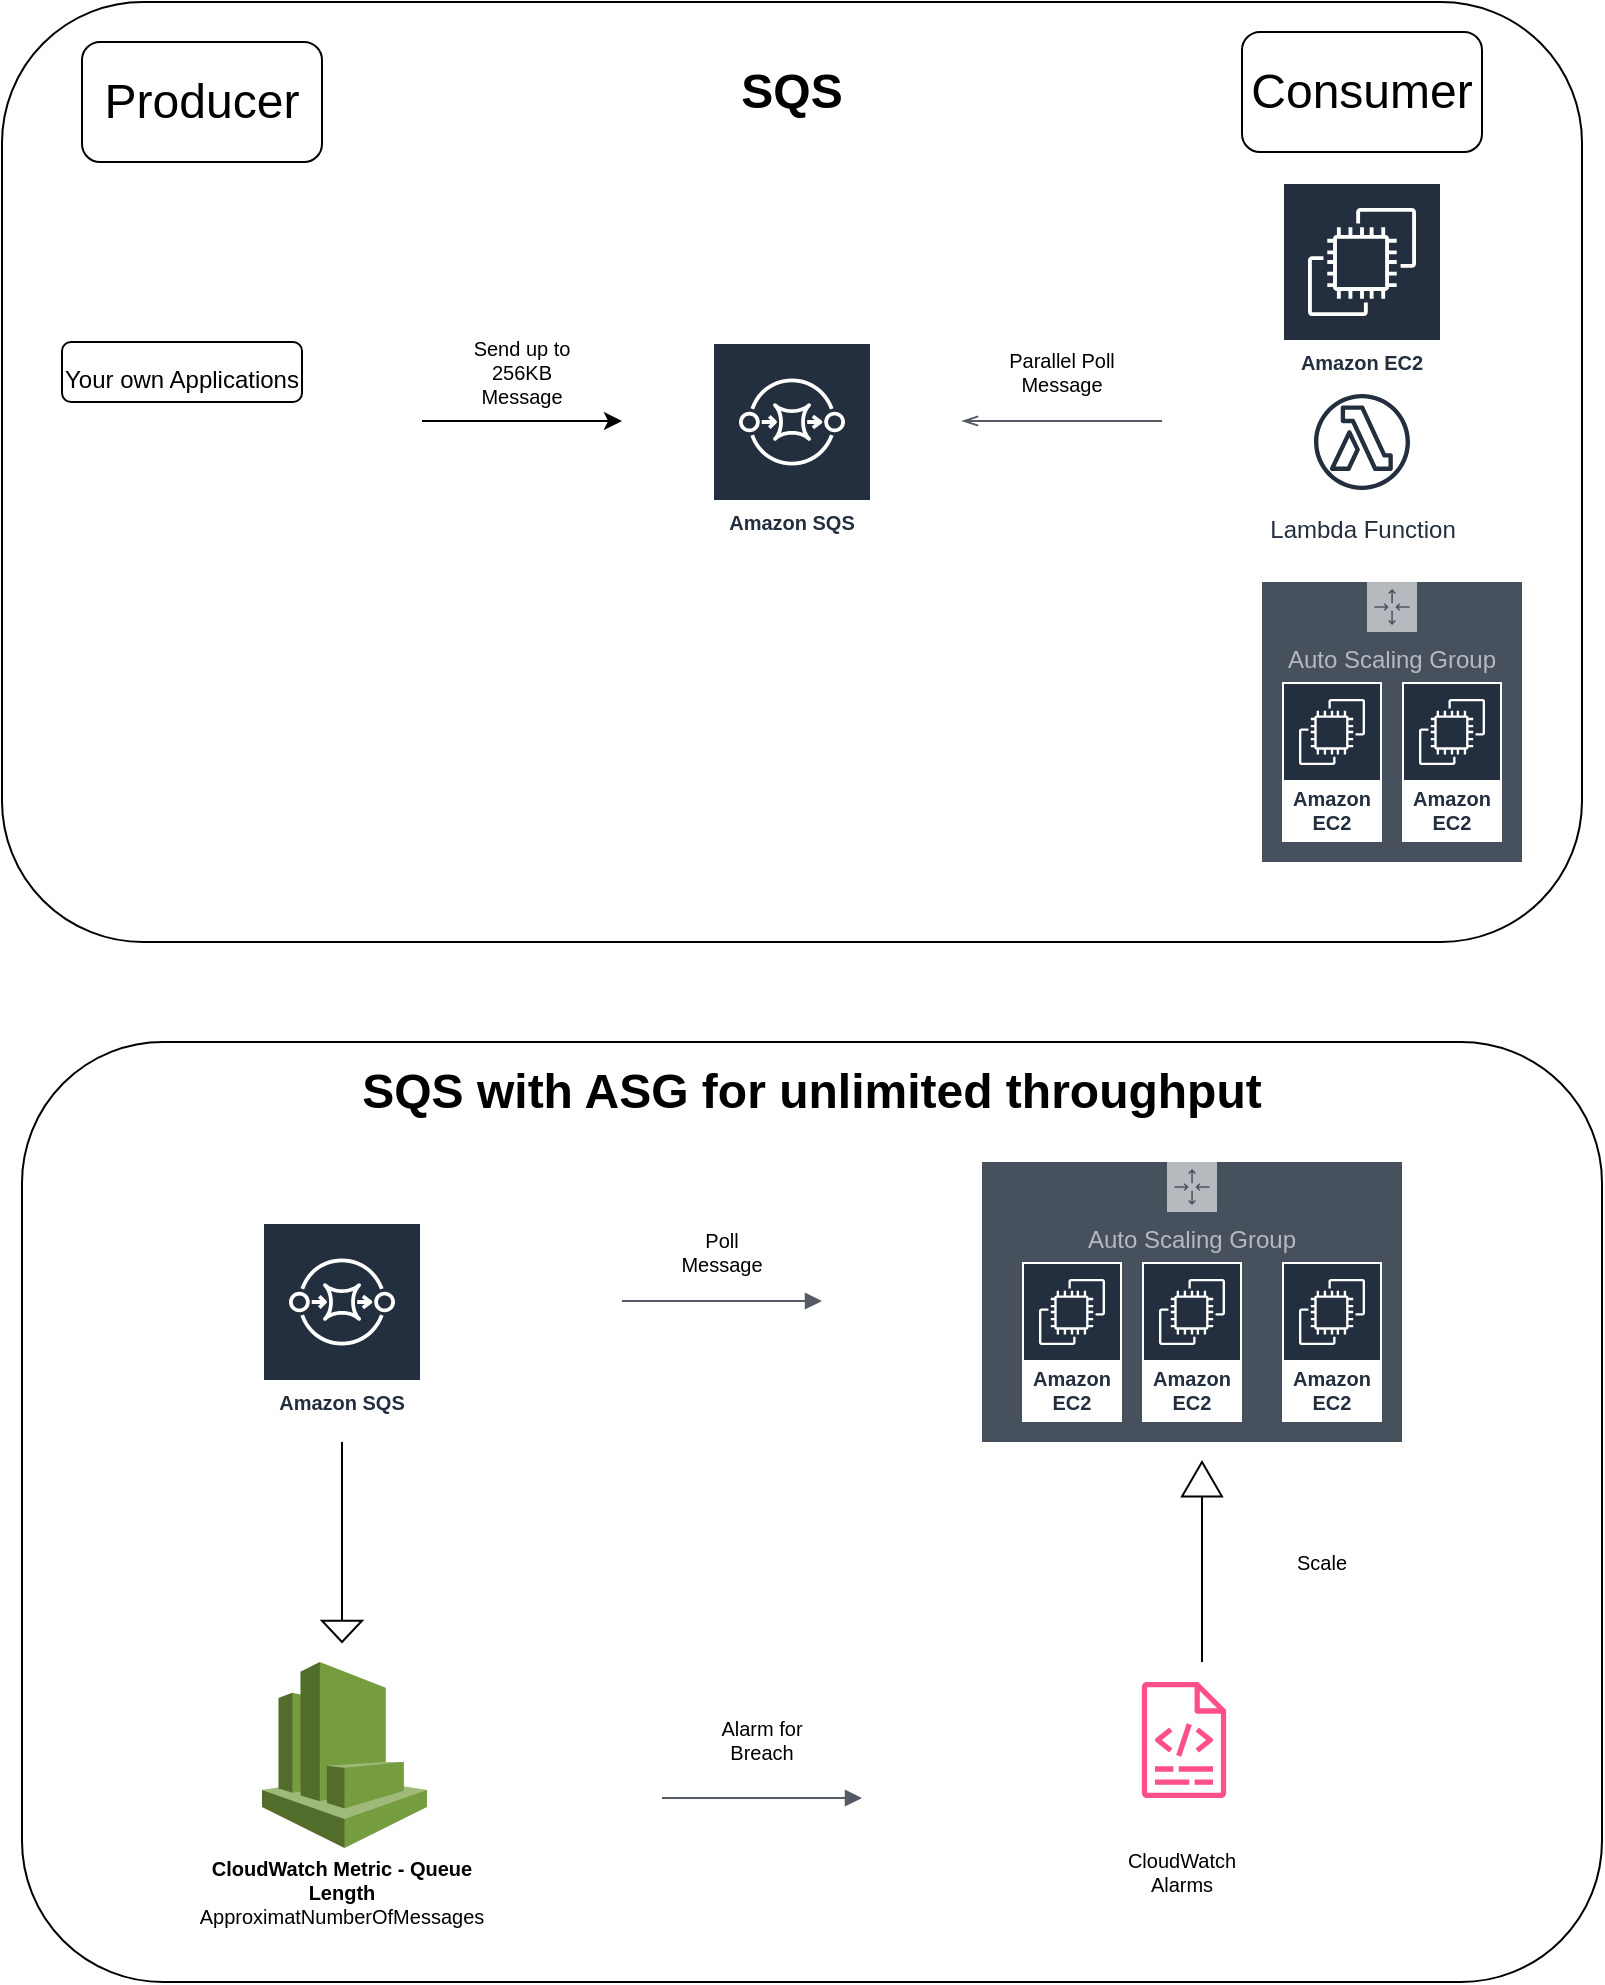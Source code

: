 <mxfile version="15.4.3" type="github">
  <diagram id="aU0tRZ-xjFhMleH86wgd" name="Page-1">
    <mxGraphModel dx="981" dy="591" grid="1" gridSize="10" guides="1" tooltips="1" connect="1" arrows="1" fold="1" page="1" pageScale="1" pageWidth="850" pageHeight="1100" math="0" shadow="0">
      <root>
        <mxCell id="0" />
        <mxCell id="1" parent="0" />
        <mxCell id="4YTZyynq5s7J0I8rrp6l-3" value="" style="rounded=1;whiteSpace=wrap;html=1;" vertex="1" parent="1">
          <mxGeometry x="30" y="70" width="790" height="470" as="geometry" />
        </mxCell>
        <mxCell id="4YTZyynq5s7J0I8rrp6l-4" value="&lt;font style=&quot;font-size: 24px&quot;&gt;SQS&lt;/font&gt;" style="text;html=1;strokeColor=none;fillColor=none;align=center;verticalAlign=middle;whiteSpace=wrap;rounded=0;fontStyle=1" vertex="1" parent="1">
          <mxGeometry x="395" y="100" width="60" height="30" as="geometry" />
        </mxCell>
        <mxCell id="4YTZyynq5s7J0I8rrp6l-5" value="Amazon SQS" style="sketch=0;outlineConnect=0;fontColor=#232F3E;gradientColor=none;strokeColor=#ffffff;fillColor=#232F3E;dashed=0;verticalLabelPosition=middle;verticalAlign=bottom;align=center;html=1;whiteSpace=wrap;fontSize=10;fontStyle=1;spacing=3;shape=mxgraph.aws4.productIcon;prIcon=mxgraph.aws4.sqs;" vertex="1" parent="1">
          <mxGeometry x="385" y="240" width="80" height="100" as="geometry" />
        </mxCell>
        <mxCell id="4YTZyynq5s7J0I8rrp6l-6" value="Producer" style="rounded=1;whiteSpace=wrap;html=1;fontSize=24;" vertex="1" parent="1">
          <mxGeometry x="70" y="90" width="120" height="60" as="geometry" />
        </mxCell>
        <mxCell id="4YTZyynq5s7J0I8rrp6l-8" value="Consumer" style="rounded=1;whiteSpace=wrap;html=1;fontSize=24;" vertex="1" parent="1">
          <mxGeometry x="650" y="85" width="120" height="60" as="geometry" />
        </mxCell>
        <mxCell id="4YTZyynq5s7J0I8rrp6l-12" value="" style="endArrow=classic;html=1;rounded=0;fontSize=24;edgeStyle=orthogonalEdgeStyle;" edge="1" parent="1">
          <mxGeometry relative="1" as="geometry">
            <mxPoint x="240" y="279.5" as="sourcePoint" />
            <mxPoint x="340" y="279.5" as="targetPoint" />
          </mxGeometry>
        </mxCell>
        <mxCell id="4YTZyynq5s7J0I8rrp6l-18" value="" style="edgeStyle=orthogonalEdgeStyle;html=1;endArrow=none;elbow=vertical;startArrow=openThin;startFill=0;strokeColor=#545B64;rounded=0;fontSize=10;" edge="1" parent="1">
          <mxGeometry width="100" relative="1" as="geometry">
            <mxPoint x="510" y="279.5" as="sourcePoint" />
            <mxPoint x="610" y="279.5" as="targetPoint" />
          </mxGeometry>
        </mxCell>
        <mxCell id="4YTZyynq5s7J0I8rrp6l-19" value="Send up to 256KB Message" style="text;html=1;strokeColor=none;fillColor=none;align=center;verticalAlign=middle;whiteSpace=wrap;rounded=0;fontSize=10;" vertex="1" parent="1">
          <mxGeometry x="260" y="240" width="60" height="30" as="geometry" />
        </mxCell>
        <mxCell id="4YTZyynq5s7J0I8rrp6l-20" value="Parallel Poll Message" style="text;html=1;strokeColor=none;fillColor=none;align=center;verticalAlign=middle;whiteSpace=wrap;rounded=0;fontSize=10;" vertex="1" parent="1">
          <mxGeometry x="530" y="240" width="60" height="30" as="geometry" />
        </mxCell>
        <mxCell id="4YTZyynq5s7J0I8rrp6l-21" value="Amazon EC2" style="sketch=0;outlineConnect=0;fontColor=#232F3E;gradientColor=none;strokeColor=#ffffff;fillColor=#232F3E;dashed=0;verticalLabelPosition=middle;verticalAlign=bottom;align=center;html=1;whiteSpace=wrap;fontSize=10;fontStyle=1;spacing=3;shape=mxgraph.aws4.productIcon;prIcon=mxgraph.aws4.ec2;" vertex="1" parent="1">
          <mxGeometry x="670" y="160" width="80" height="100" as="geometry" />
        </mxCell>
        <mxCell id="4YTZyynq5s7J0I8rrp6l-22" value="Lambda Function" style="sketch=0;outlineConnect=0;fontColor=#232F3E;gradientColor=none;strokeColor=#232F3E;fillColor=#ffffff;dashed=0;verticalLabelPosition=bottom;verticalAlign=top;align=center;html=1;fontSize=12;fontStyle=0;aspect=fixed;shape=mxgraph.aws4.resourceIcon;resIcon=mxgraph.aws4.lambda_function;" vertex="1" parent="1">
          <mxGeometry x="680" y="260" width="60" height="60" as="geometry" />
        </mxCell>
        <mxCell id="4YTZyynq5s7J0I8rrp6l-24" value="Auto Scaling Group" style="sketch=0;outlineConnect=0;gradientColor=none;html=1;whiteSpace=wrap;fontSize=12;fontStyle=0;shape=mxgraph.aws4.groupCenter;grIcon=mxgraph.aws4.group_auto_scaling_group;grStroke=0;strokeColor=#B6BABF;fillColor=#47515E;verticalAlign=top;align=center;fontColor=#B6BABF;dashed=0;spacingTop=25;" vertex="1" parent="1">
          <mxGeometry x="660" y="360" width="130" height="140" as="geometry" />
        </mxCell>
        <mxCell id="4YTZyynq5s7J0I8rrp6l-25" value="Amazon EC2" style="sketch=0;outlineConnect=0;fontColor=#232F3E;gradientColor=none;strokeColor=#ffffff;fillColor=#232F3E;dashed=0;verticalLabelPosition=middle;verticalAlign=bottom;align=center;html=1;whiteSpace=wrap;fontSize=10;fontStyle=1;spacing=3;shape=mxgraph.aws4.productIcon;prIcon=mxgraph.aws4.ec2;" vertex="1" parent="1">
          <mxGeometry x="670" y="410" width="50" height="80" as="geometry" />
        </mxCell>
        <mxCell id="4YTZyynq5s7J0I8rrp6l-26" value="Amazon EC2" style="sketch=0;outlineConnect=0;fontColor=#232F3E;gradientColor=none;strokeColor=#ffffff;fillColor=#232F3E;dashed=0;verticalLabelPosition=middle;verticalAlign=bottom;align=center;html=1;whiteSpace=wrap;fontSize=10;fontStyle=1;spacing=3;shape=mxgraph.aws4.productIcon;prIcon=mxgraph.aws4.ec2;" vertex="1" parent="1">
          <mxGeometry x="730" y="410" width="50" height="80" as="geometry" />
        </mxCell>
        <mxCell id="4YTZyynq5s7J0I8rrp6l-27" value="" style="rounded=1;whiteSpace=wrap;html=1;" vertex="1" parent="1">
          <mxGeometry x="40" y="590" width="790" height="470" as="geometry" />
        </mxCell>
        <mxCell id="4YTZyynq5s7J0I8rrp6l-28" value="Amazon SQS" style="sketch=0;outlineConnect=0;fontColor=#232F3E;gradientColor=none;strokeColor=#ffffff;fillColor=#232F3E;dashed=0;verticalLabelPosition=middle;verticalAlign=bottom;align=center;html=1;whiteSpace=wrap;fontSize=10;fontStyle=1;spacing=3;shape=mxgraph.aws4.productIcon;prIcon=mxgraph.aws4.sqs;" vertex="1" parent="1">
          <mxGeometry x="160" y="680" width="80" height="100" as="geometry" />
        </mxCell>
        <mxCell id="4YTZyynq5s7J0I8rrp6l-29" value="Auto Scaling Group" style="sketch=0;outlineConnect=0;gradientColor=none;html=1;whiteSpace=wrap;fontSize=12;fontStyle=0;shape=mxgraph.aws4.groupCenter;grIcon=mxgraph.aws4.group_auto_scaling_group;grStroke=0;strokeColor=#B6BABF;fillColor=#47515E;verticalAlign=top;align=center;fontColor=#B6BABF;dashed=0;spacingTop=25;" vertex="1" parent="1">
          <mxGeometry x="520" y="650" width="210" height="140" as="geometry" />
        </mxCell>
        <mxCell id="4YTZyynq5s7J0I8rrp6l-30" value="Amazon EC2" style="sketch=0;outlineConnect=0;fontColor=#232F3E;gradientColor=none;strokeColor=#ffffff;fillColor=#232F3E;dashed=0;verticalLabelPosition=middle;verticalAlign=bottom;align=center;html=1;whiteSpace=wrap;fontSize=10;fontStyle=1;spacing=3;shape=mxgraph.aws4.productIcon;prIcon=mxgraph.aws4.ec2;" vertex="1" parent="1">
          <mxGeometry x="540" y="700" width="50" height="80" as="geometry" />
        </mxCell>
        <mxCell id="4YTZyynq5s7J0I8rrp6l-31" value="Amazon EC2" style="sketch=0;outlineConnect=0;fontColor=#232F3E;gradientColor=none;strokeColor=#ffffff;fillColor=#232F3E;dashed=0;verticalLabelPosition=middle;verticalAlign=bottom;align=center;html=1;whiteSpace=wrap;fontSize=10;fontStyle=1;spacing=3;shape=mxgraph.aws4.productIcon;prIcon=mxgraph.aws4.ec2;" vertex="1" parent="1">
          <mxGeometry x="670" y="700" width="50" height="80" as="geometry" />
        </mxCell>
        <mxCell id="4YTZyynq5s7J0I8rrp6l-32" value="Amazon EC2" style="sketch=0;outlineConnect=0;fontColor=#232F3E;gradientColor=none;strokeColor=#ffffff;fillColor=#232F3E;dashed=0;verticalLabelPosition=middle;verticalAlign=bottom;align=center;html=1;whiteSpace=wrap;fontSize=10;fontStyle=1;spacing=3;shape=mxgraph.aws4.productIcon;prIcon=mxgraph.aws4.ec2;" vertex="1" parent="1">
          <mxGeometry x="600" y="700" width="50" height="80" as="geometry" />
        </mxCell>
        <mxCell id="4YTZyynq5s7J0I8rrp6l-34" value="&lt;font style=&quot;font-size: 24px&quot;&gt;SQS with ASG for unlimited throughput&lt;/font&gt;" style="text;html=1;strokeColor=none;fillColor=none;align=center;verticalAlign=middle;whiteSpace=wrap;rounded=0;fontStyle=1" vertex="1" parent="1">
          <mxGeometry x="200" y="600" width="470" height="30" as="geometry" />
        </mxCell>
        <mxCell id="4YTZyynq5s7J0I8rrp6l-35" value="" style="edgeStyle=orthogonalEdgeStyle;html=1;endArrow=block;elbow=vertical;startArrow=none;endFill=1;strokeColor=#545B64;rounded=0;fontSize=10;" edge="1" parent="1">
          <mxGeometry width="100" relative="1" as="geometry">
            <mxPoint x="340" y="719.5" as="sourcePoint" />
            <mxPoint x="440" y="719.5" as="targetPoint" />
          </mxGeometry>
        </mxCell>
        <mxCell id="4YTZyynq5s7J0I8rrp6l-37" value="Poll Message" style="text;html=1;strokeColor=none;fillColor=none;align=center;verticalAlign=middle;whiteSpace=wrap;rounded=0;fontSize=10;" vertex="1" parent="1">
          <mxGeometry x="360" y="680" width="60" height="30" as="geometry" />
        </mxCell>
        <mxCell id="4YTZyynq5s7J0I8rrp6l-39" value="" style="outlineConnect=0;dashed=0;verticalLabelPosition=bottom;verticalAlign=top;align=center;html=1;shape=mxgraph.aws3.cloudwatch;fillColor=#759C3E;gradientColor=none;fontSize=10;" vertex="1" parent="1">
          <mxGeometry x="160" y="900" width="82.5" height="93" as="geometry" />
        </mxCell>
        <mxCell id="4YTZyynq5s7J0I8rrp6l-40" value="&lt;b&gt;CloudWatch Metric - Queue Length&lt;/b&gt;&lt;br&gt;ApproximatNumberOfMessages" style="text;html=1;strokeColor=none;fillColor=none;align=center;verticalAlign=middle;whiteSpace=wrap;rounded=0;fontSize=10;" vertex="1" parent="1">
          <mxGeometry x="130" y="1000" width="140" height="30" as="geometry" />
        </mxCell>
        <mxCell id="4YTZyynq5s7J0I8rrp6l-41" value="" style="html=1;shadow=0;dashed=0;align=center;verticalAlign=middle;shape=mxgraph.arrows2.arrow;dy=1;dx=10.6;direction=south;notch=0;fontSize=10;" vertex="1" parent="1">
          <mxGeometry x="190" y="790" width="20" height="100" as="geometry" />
        </mxCell>
        <mxCell id="4YTZyynq5s7J0I8rrp6l-42" value="" style="sketch=0;outlineConnect=0;fontColor=#232F3E;gradientColor=none;fillColor=#FF4F8B;strokeColor=none;dashed=0;verticalLabelPosition=bottom;verticalAlign=top;align=center;html=1;fontSize=12;fontStyle=0;aspect=fixed;pointerEvents=1;shape=mxgraph.aws4.logs;" vertex="1" parent="1">
          <mxGeometry x="582" y="910" width="78" height="58" as="geometry" />
        </mxCell>
        <mxCell id="4YTZyynq5s7J0I8rrp6l-43" value="CloudWatch Alarms" style="text;html=1;strokeColor=none;fillColor=none;align=center;verticalAlign=middle;whiteSpace=wrap;rounded=0;fontSize=10;" vertex="1" parent="1">
          <mxGeometry x="590" y="990" width="60" height="30" as="geometry" />
        </mxCell>
        <mxCell id="4YTZyynq5s7J0I8rrp6l-44" value="" style="edgeStyle=orthogonalEdgeStyle;html=1;endArrow=block;elbow=vertical;startArrow=none;endFill=1;strokeColor=#545B64;rounded=0;fontSize=10;" edge="1" parent="1">
          <mxGeometry width="100" relative="1" as="geometry">
            <mxPoint x="360" y="968" as="sourcePoint" />
            <mxPoint x="460" y="968" as="targetPoint" />
          </mxGeometry>
        </mxCell>
        <mxCell id="4YTZyynq5s7J0I8rrp6l-45" value="Alarm for Breach" style="text;html=1;strokeColor=none;fillColor=none;align=center;verticalAlign=middle;whiteSpace=wrap;rounded=0;fontSize=10;" vertex="1" parent="1">
          <mxGeometry x="380" y="924" width="60" height="30" as="geometry" />
        </mxCell>
        <mxCell id="4YTZyynq5s7J0I8rrp6l-46" value="" style="html=1;shadow=0;dashed=0;align=center;verticalAlign=middle;shape=mxgraph.arrows2.arrow;dy=1;dx=17.2;direction=north;notch=0;fontSize=10;" vertex="1" parent="1">
          <mxGeometry x="620" y="800" width="20" height="100" as="geometry" />
        </mxCell>
        <mxCell id="4YTZyynq5s7J0I8rrp6l-47" value="Scale" style="text;html=1;strokeColor=none;fillColor=none;align=center;verticalAlign=middle;whiteSpace=wrap;rounded=0;fontSize=10;" vertex="1" parent="1">
          <mxGeometry x="660" y="835" width="60" height="30" as="geometry" />
        </mxCell>
        <mxCell id="4YTZyynq5s7J0I8rrp6l-48" value="&lt;font style=&quot;font-size: 12px&quot;&gt;Your own Applications&lt;/font&gt;" style="rounded=1;whiteSpace=wrap;html=1;fontSize=24;" vertex="1" parent="1">
          <mxGeometry x="60" y="240" width="120" height="30" as="geometry" />
        </mxCell>
      </root>
    </mxGraphModel>
  </diagram>
</mxfile>
